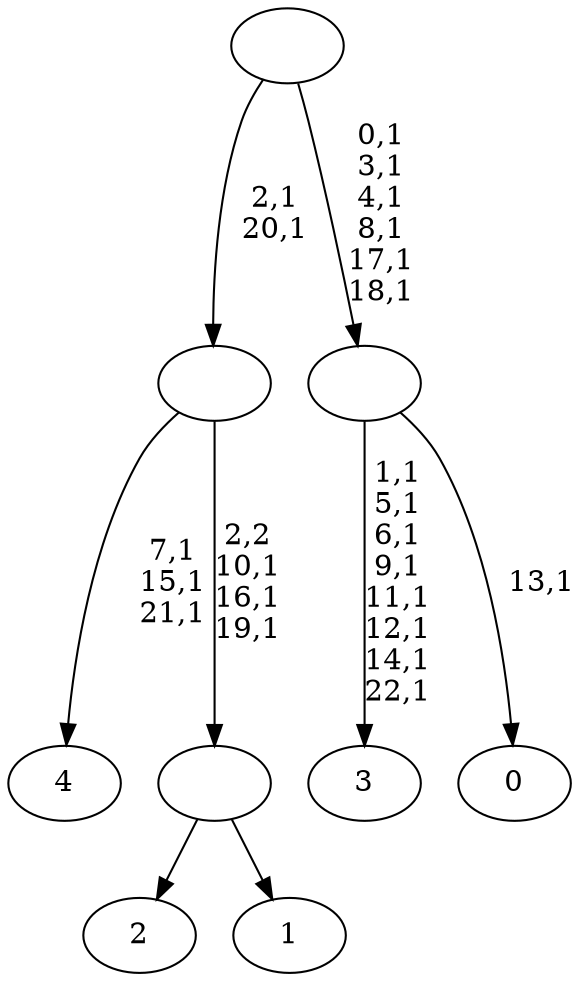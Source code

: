 digraph T {
	28 [label="4"]
	24 [label="3"]
	15 [label="2"]
	14 [label="1"]
	13 [label=""]
	10 [label=""]
	8 [label="0"]
	6 [label=""]
	0 [label=""]
	13 -> 15 [label=""]
	13 -> 14 [label=""]
	10 -> 13 [label="2,2\n10,1\n16,1\n19,1"]
	10 -> 28 [label="7,1\n15,1\n21,1"]
	6 -> 8 [label="13,1"]
	6 -> 24 [label="1,1\n5,1\n6,1\n9,1\n11,1\n12,1\n14,1\n22,1"]
	0 -> 6 [label="0,1\n3,1\n4,1\n8,1\n17,1\n18,1"]
	0 -> 10 [label="2,1\n20,1"]
}

